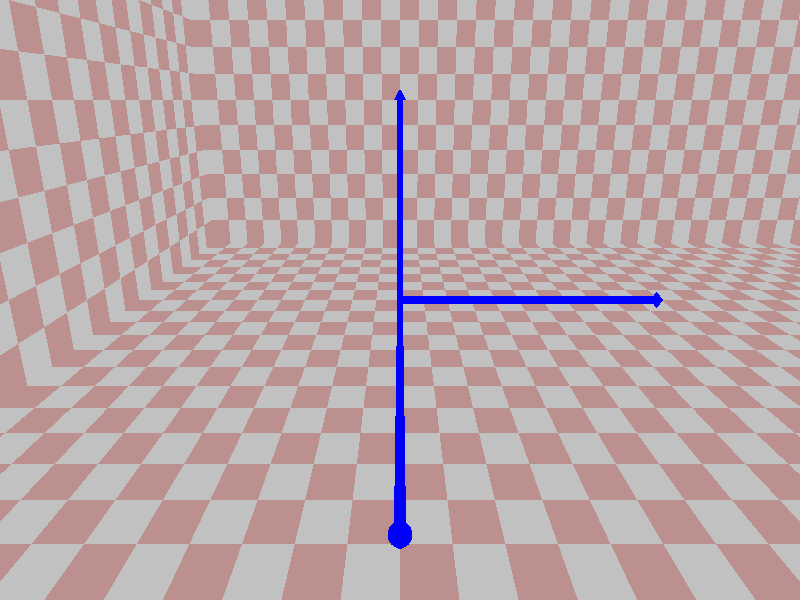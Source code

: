 #version 3.7;

#include "colors.inc"
#include "textures.inc"
#include "woods.inc"
#include "metals.inc"
#include "skies.inc"

global_settings { assumed_gamma 2.2 }

////////////////////////////////////////////////////////////////////////////////////////////////////////////////////////////////
// Global Contenxt & Camera

#declare cx = 0;    // X Center of rotation
#declare cy = 0;    // Y Center of rotation
#declare h  = 5;    // Height of camera
#declare r  = 15;   // Distance form center of rotation
camera {
   location <cos(clock*2*pi)*r+cx,sin(clock*2*pi)*r+cy,h>
   look_at  <cx,cy,0>
   sky <0,0,1>
   up <0,0,1>
   right <0,16/9,0>
}

light_source { <  0,  0,30>  color 0.2*White }
light_source { <-10, 10,20>  color 0.2*White }
light_source { < 10,-10,20>  color 0.2*White }
light_source { < 10, 10,20>  color 0.2*White }
light_source { <-10,-10,20>  color 0.2*White }

background { color Black }

////////////////////////////////////////////////////////////////////////////////////////////////////////////////////////////////
// Coordinate Axis

#declare axDiam=0.1;
#declare maxx=9;
#declare maxy=9;
#declare maxz=5;
#declare axOrig=<-0,-0,-0>;

#declare coordAxisTex=texture {
   pigment { color Blue } 
   finish  {
      ambient .50
      diffuse 0.05
      reflection 0.07
      specular 0.9
      roughness 0.03
      phong 1 
      phong_size 600
    }
}

// X
cylinder { axOrig, axOrig+<maxx,0,0> axDiam texture { coordAxisTex } }
cone {axOrig+<2.5*axDiam+maxx,0,0>, 0.0, axOrig+<maxx,0,0>, 2.0*axDiam texture { coordAxisTex } }
// Y
cylinder { axOrig, axOrig+<0,maxy,0> axDiam texture { coordAxisTex } }
cone {axOrig+<0,2.5*axDiam+maxy,0>, 0.0, axOrig+<0,maxy,0>, 2.0*axDiam texture { coordAxisTex } }
// Z
cylinder { axOrig, axOrig+<0,0,maxz> axDiam texture { coordAxisTex } }
cone {axOrig+<0,0,2.5*axDiam+maxz>, 0.0, axOrig+<0,0,maxz>, 2.0*axDiam texture { coordAxisTex } }

////////////////////////////////////////////////////////////////////////////////////////////////////////////////////////////////
// Coordinate Planes

#declare coordPlnTex=texture {
         pigment { checker color Gray color Pink }
         //   finish  { ambient .20 }
}

// X
plane { x, -11   texture { coordPlnTex } }
// Y
plane { y, -11   texture { coordPlnTex } }
// Z
plane { z, -1   texture { coordPlnTex } }

////////////////////////////////////////////////////////////////////////////////////////////////////////////////////////////////
// Content

#declare triTex=texture {
    pigment { color Red }
    finish  {
      ambient 0.50
      diffuse 0.05
      reflection 0.07
      specular 1.9
      roughness 0.03
      phong 1 
      phong_size 600
    }
}
